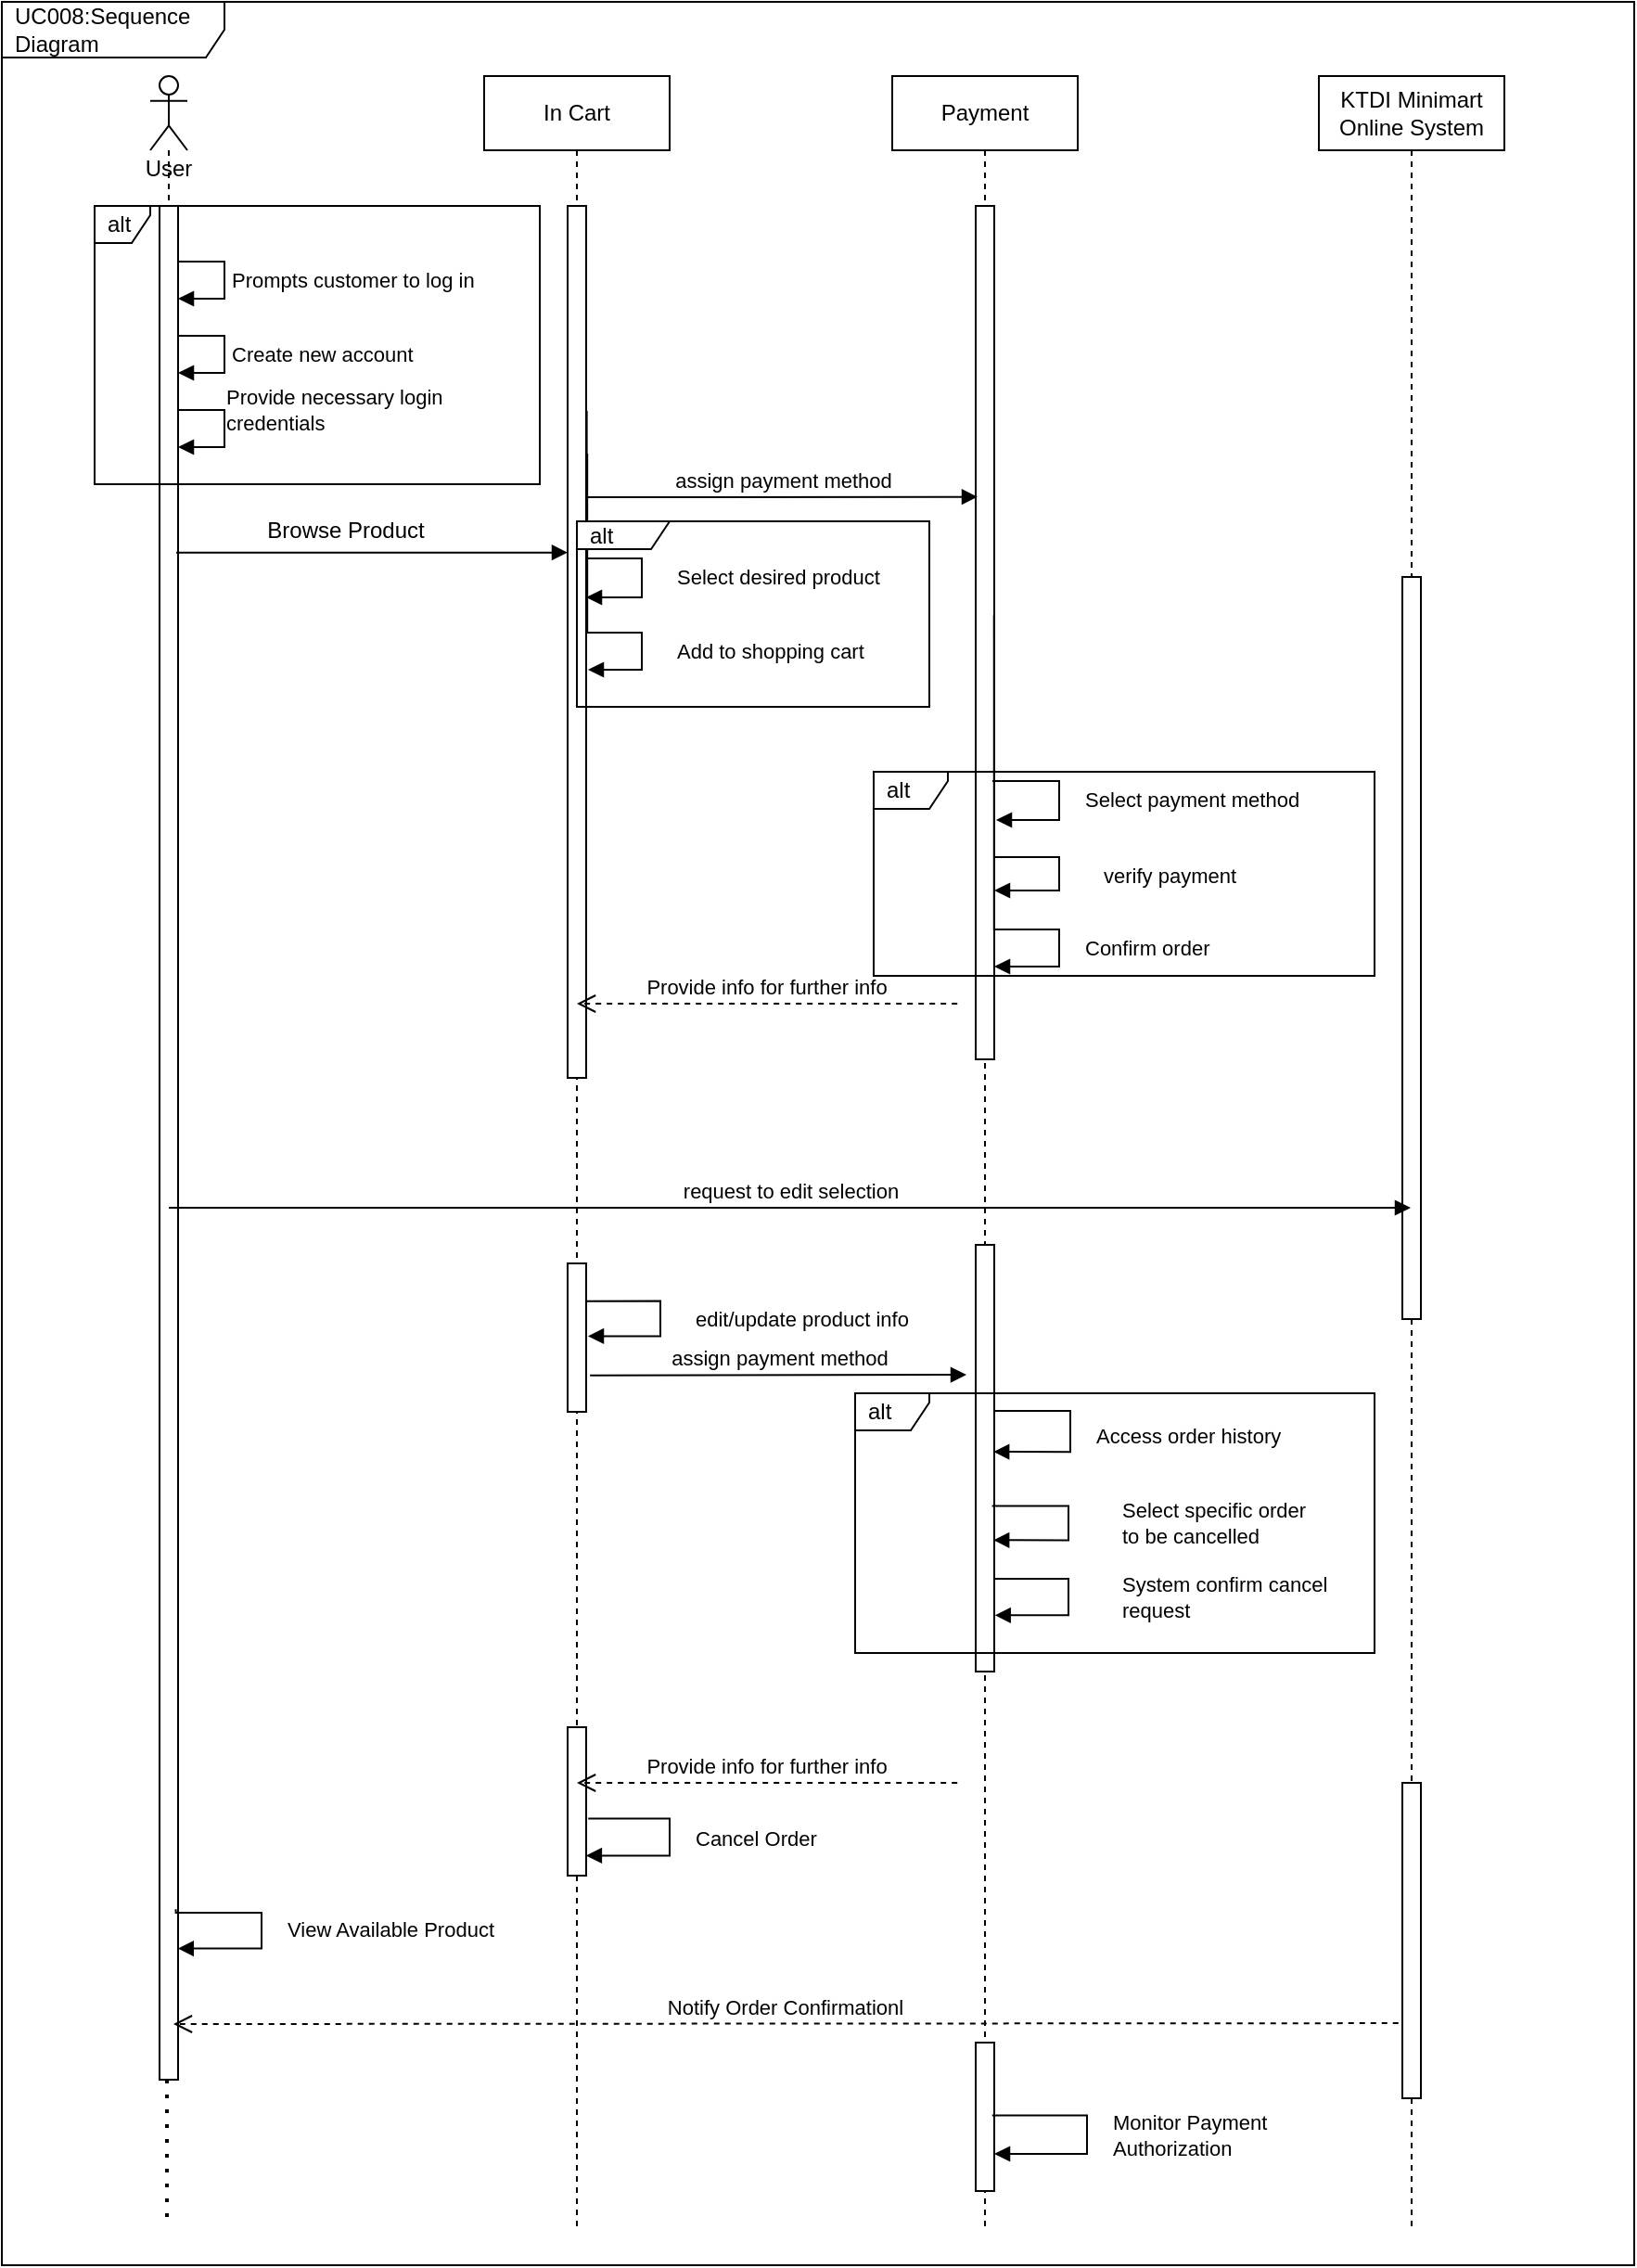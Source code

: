 <mxfile>
    <diagram id="AKoNjVMmQTnTLhGSTZ4O" name="Page-1">
        <mxGraphModel dx="768" dy="946" grid="1" gridSize="10" guides="1" tooltips="1" connect="1" arrows="1" fold="1" page="1" pageScale="1" pageWidth="850" pageHeight="1100" math="0" shadow="0">
            <root>
                <mxCell id="0"/>
                <mxCell id="1" parent="0"/>
                <mxCell id="2" value="User" style="shape=umlLifeline;participant=umlActor;perimeter=lifelinePerimeter;whiteSpace=wrap;html=1;container=1;collapsible=0;recursiveResize=0;verticalAlign=top;spacingTop=36;outlineConnect=0;" vertex="1" parent="1">
                    <mxGeometry x="110" y="120" width="20" height="1080" as="geometry"/>
                </mxCell>
                <mxCell id="3" value="" style="html=1;points=[];perimeter=orthogonalPerimeter;" vertex="1" parent="2">
                    <mxGeometry x="5" y="70" width="10" height="1010" as="geometry"/>
                </mxCell>
                <mxCell id="4" value="Create new account" style="edgeStyle=orthogonalEdgeStyle;html=1;align=left;spacingLeft=2;endArrow=block;rounded=0;entryX=1;entryY=0;" edge="1" parent="2">
                    <mxGeometry relative="1" as="geometry">
                        <mxPoint x="15" y="140" as="sourcePoint"/>
                        <Array as="points">
                            <mxPoint x="40" y="140"/>
                            <mxPoint x="40" y="160"/>
                        </Array>
                        <mxPoint x="15" y="160" as="targetPoint"/>
                    </mxGeometry>
                </mxCell>
                <mxCell id="5" value="View Available Product" style="edgeStyle=orthogonalEdgeStyle;html=1;align=left;spacingLeft=2;endArrow=block;rounded=0;entryX=0.989;entryY=0.93;entryDx=0;entryDy=0;entryPerimeter=0;exitX=0.878;exitY=0.909;exitDx=0;exitDy=0;exitPerimeter=0;" edge="1" parent="2" source="3" target="3">
                    <mxGeometry x="0.034" y="10" relative="1" as="geometry">
                        <mxPoint x="20" y="990" as="sourcePoint"/>
                        <Array as="points">
                            <mxPoint x="14" y="990"/>
                            <mxPoint x="60" y="990"/>
                            <mxPoint x="60" y="1009"/>
                        </Array>
                        <mxPoint x="20.35" y="1009.64" as="targetPoint"/>
                        <mxPoint y="-1" as="offset"/>
                    </mxGeometry>
                </mxCell>
                <mxCell id="6" value="KTDI Minimart Online System" style="shape=umlLifeline;perimeter=lifelinePerimeter;whiteSpace=wrap;html=1;container=1;collapsible=0;recursiveResize=0;outlineConnect=0;" vertex="1" parent="1">
                    <mxGeometry x="740" y="120" width="100" height="1160" as="geometry"/>
                </mxCell>
                <mxCell id="7" value="" style="html=1;points=[];perimeter=orthogonalPerimeter;" vertex="1" parent="6">
                    <mxGeometry x="45" y="270" width="10" height="400" as="geometry"/>
                </mxCell>
                <mxCell id="8" style="edgeStyle=none;html=1;" edge="1" parent="6" source="9" target="6">
                    <mxGeometry relative="1" as="geometry"/>
                </mxCell>
                <mxCell id="9" value="" style="html=1;points=[];perimeter=orthogonalPerimeter;" vertex="1" parent="6">
                    <mxGeometry x="45" y="920" width="10" height="170" as="geometry"/>
                </mxCell>
                <mxCell id="10" value="request to edit selection" style="html=1;verticalAlign=bottom;endArrow=block;" edge="1" parent="1" source="2" target="6">
                    <mxGeometry width="80" relative="1" as="geometry">
                        <mxPoint x="130" y="730" as="sourcePoint"/>
                        <mxPoint x="500" y="730" as="targetPoint"/>
                        <Array as="points">
                            <mxPoint x="280.5" y="730"/>
                            <mxPoint x="420.5" y="730"/>
                        </Array>
                    </mxGeometry>
                </mxCell>
                <mxCell id="11" value="" style="shape=umlLifeline;participant=umlActor;perimeter=lifelinePerimeter;whiteSpace=wrap;html=1;container=1;collapsible=0;recursiveResize=0;verticalAlign=top;spacingTop=36;outlineConnect=0;" vertex="1" parent="1">
                    <mxGeometry x="330" y="120" width="20" height="1160" as="geometry"/>
                </mxCell>
                <mxCell id="12" value="" style="html=1;points=[];perimeter=orthogonalPerimeter;" vertex="1" parent="11">
                    <mxGeometry x="5" y="70" width="10" height="470" as="geometry"/>
                </mxCell>
                <mxCell id="13" value="Select desired product" style="edgeStyle=orthogonalEdgeStyle;html=1;align=left;spacingLeft=2;endArrow=block;rounded=0;exitX=1.033;exitY=0.235;exitDx=0;exitDy=0;exitPerimeter=0;" edge="1" parent="11" source="12">
                    <mxGeometry x="0.488" y="15" relative="1" as="geometry">
                        <mxPoint x="20" y="260" as="sourcePoint"/>
                        <Array as="points">
                            <mxPoint x="45" y="260"/>
                            <mxPoint x="45" y="281"/>
                        </Array>
                        <mxPoint x="15" y="281" as="targetPoint"/>
                        <mxPoint as="offset"/>
                    </mxGeometry>
                </mxCell>
                <mxCell id="14" value="Add to shopping cart" style="edgeStyle=orthogonalEdgeStyle;html=1;align=left;spacingLeft=2;endArrow=block;rounded=0;exitX=1.058;exitY=0.284;exitDx=0;exitDy=0;exitPerimeter=0;" edge="1" parent="11" source="12">
                    <mxGeometry x="0.554" y="15" relative="1" as="geometry">
                        <mxPoint x="20" y="300" as="sourcePoint"/>
                        <Array as="points">
                            <mxPoint x="45" y="300"/>
                            <mxPoint x="45" y="320"/>
                        </Array>
                        <mxPoint x="16" y="320" as="targetPoint"/>
                        <mxPoint as="offset"/>
                    </mxGeometry>
                </mxCell>
                <mxCell id="15" value="Provide info for further info" style="html=1;verticalAlign=bottom;endArrow=open;dashed=1;endSize=8;exitX=0.009;exitY=0.898;exitDx=0;exitDy=0;exitPerimeter=0;" edge="1" parent="11">
                    <mxGeometry x="0.002" relative="1" as="geometry">
                        <mxPoint x="215.09" y="500.0" as="sourcePoint"/>
                        <mxPoint x="10" y="500" as="targetPoint"/>
                        <mxPoint as="offset"/>
                    </mxGeometry>
                </mxCell>
                <mxCell id="16" value="" style="html=1;points=[];perimeter=orthogonalPerimeter;" vertex="1" parent="11">
                    <mxGeometry x="5" y="640" width="10" height="80" as="geometry"/>
                </mxCell>
                <mxCell id="17" value="edit/update product info" style="edgeStyle=orthogonalEdgeStyle;html=1;align=left;spacingLeft=2;endArrow=block;rounded=0;exitX=0.989;exitY=0.254;exitDx=0;exitDy=0;exitPerimeter=0;entryX=1.1;entryY=0.49;entryDx=0;entryDy=0;entryPerimeter=0;" edge="1" parent="11" source="16" target="16">
                    <mxGeometry x="0.016" y="15" relative="1" as="geometry">
                        <mxPoint x="20" y="660" as="sourcePoint"/>
                        <Array as="points">
                            <mxPoint x="55" y="660"/>
                            <mxPoint x="55" y="679"/>
                        </Array>
                        <mxPoint x="20" y="680" as="targetPoint"/>
                        <mxPoint as="offset"/>
                    </mxGeometry>
                </mxCell>
                <mxCell id="18" value="" style="html=1;points=[];perimeter=orthogonalPerimeter;" vertex="1" parent="11">
                    <mxGeometry x="5" y="890" width="10" height="80" as="geometry"/>
                </mxCell>
                <mxCell id="19" value="Cancel Order" style="edgeStyle=orthogonalEdgeStyle;html=1;align=left;spacingLeft=2;endArrow=block;rounded=0;entryX=0.994;entryY=0.865;entryDx=0;entryDy=0;entryPerimeter=0;exitX=1.112;exitY=0.615;exitDx=0;exitDy=0;exitPerimeter=0;" edge="1" parent="11" source="18" target="18">
                    <mxGeometry x="0.005" y="10" relative="1" as="geometry">
                        <mxPoint x="20" y="940" as="sourcePoint"/>
                        <Array as="points">
                            <mxPoint x="60" y="939"/>
                            <mxPoint x="60" y="959"/>
                        </Array>
                        <mxPoint x="20.35" y="959.64" as="targetPoint"/>
                        <mxPoint as="offset"/>
                    </mxGeometry>
                </mxCell>
                <mxCell id="20" value="" style="shape=umlLifeline;participant=umlActor;perimeter=lifelinePerimeter;whiteSpace=wrap;html=1;container=1;collapsible=0;recursiveResize=0;verticalAlign=top;spacingTop=36;outlineConnect=0;" vertex="1" parent="1">
                    <mxGeometry x="550" y="120" width="20" height="1160" as="geometry"/>
                </mxCell>
                <mxCell id="21" value="" style="html=1;points=[];perimeter=orthogonalPerimeter;" vertex="1" parent="20">
                    <mxGeometry x="5" y="70" width="10" height="460" as="geometry"/>
                </mxCell>
                <mxCell id="22" value="Select payment method" style="edgeStyle=orthogonalEdgeStyle;html=1;align=left;spacingLeft=2;endArrow=block;rounded=0;" edge="1" parent="20">
                    <mxGeometry x="0.032" y="10" relative="1" as="geometry">
                        <mxPoint x="16" y="380" as="sourcePoint"/>
                        <Array as="points">
                            <mxPoint x="14" y="380"/>
                            <mxPoint x="50" y="380"/>
                            <mxPoint x="50" y="401"/>
                        </Array>
                        <mxPoint x="16" y="401" as="targetPoint"/>
                        <mxPoint as="offset"/>
                    </mxGeometry>
                </mxCell>
                <mxCell id="23" value="verify payment" style="edgeStyle=orthogonalEdgeStyle;html=1;align=left;spacingLeft=2;endArrow=block;rounded=0;" edge="1" parent="20">
                    <mxGeometry x="0.318" y="20" relative="1" as="geometry">
                        <mxPoint x="15" y="380" as="sourcePoint"/>
                        <Array as="points">
                            <mxPoint x="50" y="421"/>
                            <mxPoint x="50" y="439"/>
                        </Array>
                        <mxPoint x="15" y="439" as="targetPoint"/>
                        <mxPoint y="1" as="offset"/>
                    </mxGeometry>
                </mxCell>
                <mxCell id="24" value="Confirm order" style="edgeStyle=orthogonalEdgeStyle;html=1;align=left;spacingLeft=2;endArrow=block;rounded=0;exitX=0.987;exitY=0.479;exitDx=0;exitDy=0;exitPerimeter=0;" edge="1" parent="20" source="21">
                    <mxGeometry x="0.651" y="10" relative="1" as="geometry">
                        <mxPoint x="20.0" y="460.0" as="sourcePoint"/>
                        <Array as="points">
                            <mxPoint x="15" y="460"/>
                            <mxPoint x="50" y="460"/>
                            <mxPoint x="50" y="480"/>
                        </Array>
                        <mxPoint x="15" y="480" as="targetPoint"/>
                        <mxPoint as="offset"/>
                    </mxGeometry>
                </mxCell>
                <mxCell id="25" value="" style="html=1;points=[];perimeter=orthogonalPerimeter;" vertex="1" parent="20">
                    <mxGeometry x="5" y="630" width="10" height="230" as="geometry"/>
                </mxCell>
                <mxCell id="26" value="Access order history" style="edgeStyle=orthogonalEdgeStyle;html=1;align=left;spacingLeft=2;endArrow=block;rounded=0;exitX=1.035;exitY=0.389;exitDx=0;exitDy=0;exitPerimeter=0;entryX=0.958;entryY=0.485;entryDx=0;entryDy=0;entryPerimeter=0;" edge="1" parent="20" source="25" target="25">
                    <mxGeometry x="0.032" y="10" relative="1" as="geometry">
                        <mxPoint x="22" y="720" as="sourcePoint"/>
                        <Array as="points">
                            <mxPoint x="56" y="720"/>
                            <mxPoint x="56" y="742"/>
                        </Array>
                        <mxPoint x="22" y="741.0" as="targetPoint"/>
                        <mxPoint as="offset"/>
                    </mxGeometry>
                </mxCell>
                <mxCell id="27" value="Select specific order&lt;br&gt;to be cancelled" style="edgeStyle=orthogonalEdgeStyle;html=1;align=left;spacingLeft=2;endArrow=block;rounded=0;exitX=0.881;exitY=0.612;exitDx=0;exitDy=0;exitPerimeter=0;entryX=0.958;entryY=0.692;entryDx=0;entryDy=0;entryPerimeter=0;" edge="1" parent="20" source="25" target="25">
                    <mxGeometry y="25" relative="1" as="geometry">
                        <mxPoint x="20" y="771" as="sourcePoint"/>
                        <Array as="points">
                            <mxPoint x="55" y="771"/>
                            <mxPoint x="55" y="789"/>
                        </Array>
                        <mxPoint x="20" y="789" as="targetPoint"/>
                        <mxPoint as="offset"/>
                    </mxGeometry>
                </mxCell>
                <mxCell id="28" value="System confirm cancel&lt;br&gt;request" style="edgeStyle=orthogonalEdgeStyle;html=1;align=left;spacingLeft=2;endArrow=block;rounded=0;entryX=1.035;entryY=0.868;entryDx=0;entryDy=0;entryPerimeter=0;" edge="1" parent="20" target="25">
                    <mxGeometry x="0.005" y="25" relative="1" as="geometry">
                        <mxPoint x="15" y="810" as="sourcePoint"/>
                        <Array as="points">
                            <mxPoint x="55" y="810"/>
                            <mxPoint x="55" y="830"/>
                        </Array>
                        <mxPoint x="20.13" y="829.66" as="targetPoint"/>
                        <mxPoint as="offset"/>
                    </mxGeometry>
                </mxCell>
                <mxCell id="29" value="" style="html=1;points=[];perimeter=orthogonalPerimeter;" vertex="1" parent="20">
                    <mxGeometry x="5" y="1060" width="10" height="80" as="geometry"/>
                </mxCell>
                <mxCell id="30" value="Monitor Payment&amp;nbsp;&lt;br&gt;Authorization" style="edgeStyle=orthogonalEdgeStyle;html=1;align=left;spacingLeft=2;endArrow=block;rounded=0;exitX=0.887;exitY=0.49;exitDx=0;exitDy=0;exitPerimeter=0;" edge="1" parent="20" source="29" target="29">
                    <mxGeometry x="0.005" y="10" relative="1" as="geometry">
                        <mxPoint x="21.18" y="1100.04" as="sourcePoint"/>
                        <Array as="points">
                            <mxPoint x="65" y="1099"/>
                            <mxPoint x="65" y="1120"/>
                        </Array>
                        <mxPoint x="20" y="1120.04" as="targetPoint"/>
                        <mxPoint as="offset"/>
                    </mxGeometry>
                </mxCell>
                <mxCell id="31" value="Prompts customer to log in" style="edgeStyle=orthogonalEdgeStyle;html=1;align=left;spacingLeft=2;endArrow=block;rounded=0;entryX=1;entryY=0;" edge="1" parent="1">
                    <mxGeometry relative="1" as="geometry">
                        <mxPoint x="125" y="220" as="sourcePoint"/>
                        <Array as="points">
                            <mxPoint x="150" y="220"/>
                            <mxPoint x="150" y="240"/>
                        </Array>
                        <mxPoint x="125" y="240" as="targetPoint"/>
                    </mxGeometry>
                </mxCell>
                <mxCell id="32" value="Provide necessary login &lt;br&gt;credentials" style="edgeStyle=orthogonalEdgeStyle;html=1;align=left;spacingLeft=2;endArrow=block;rounded=0;exitX=1;exitY=0.136;exitDx=0;exitDy=0;exitPerimeter=0;" edge="1" parent="1" source="3">
                    <mxGeometry x="0.002" relative="1" as="geometry">
                        <mxPoint x="130" y="300" as="sourcePoint"/>
                        <Array as="points">
                            <mxPoint x="150" y="300"/>
                            <mxPoint x="150" y="320"/>
                        </Array>
                        <mxPoint x="125" y="320" as="targetPoint"/>
                        <mxPoint as="offset"/>
                    </mxGeometry>
                </mxCell>
                <mxCell id="33" value="" style="html=1;verticalAlign=bottom;endArrow=block;exitX=0.9;exitY=0.185;exitDx=0;exitDy=0;exitPerimeter=0;" edge="1" parent="1" source="3" target="12">
                    <mxGeometry width="80" relative="1" as="geometry">
                        <mxPoint x="130" y="340" as="sourcePoint"/>
                        <mxPoint x="340" y="340" as="targetPoint"/>
                        <mxPoint as="offset"/>
                    </mxGeometry>
                </mxCell>
                <mxCell id="34" value="Browse Product" style="text;html=1;align=center;verticalAlign=middle;resizable=0;points=[];autosize=1;strokeColor=none;fillColor=none;" vertex="1" parent="1">
                    <mxGeometry x="160" y="350" width="110" height="30" as="geometry"/>
                </mxCell>
                <mxCell id="35" value="assign payment method" style="html=1;verticalAlign=bottom;endArrow=block;exitX=0.982;exitY=0.334;exitDx=0;exitDy=0;exitPerimeter=0;entryX=0.1;entryY=0.341;entryDx=0;entryDy=0;entryPerimeter=0;" edge="1" parent="1" source="12" target="21">
                    <mxGeometry x="0.005" width="80" relative="1" as="geometry">
                        <mxPoint x="435.0" y="460.34" as="sourcePoint"/>
                        <mxPoint x="540" y="347" as="targetPoint"/>
                        <mxPoint as="offset"/>
                    </mxGeometry>
                </mxCell>
                <mxCell id="36" value="assign payment method" style="html=1;verticalAlign=bottom;endArrow=block;exitX=1.211;exitY=0.754;exitDx=0;exitDy=0;exitPerimeter=0;" edge="1" parent="1" source="16">
                    <mxGeometry x="0.005" width="80" relative="1" as="geometry">
                        <mxPoint x="350.0" y="820.12" as="sourcePoint"/>
                        <mxPoint x="550" y="820" as="targetPoint"/>
                        <mxPoint as="offset"/>
                    </mxGeometry>
                </mxCell>
                <mxCell id="37" value="Provide info for further info" style="html=1;verticalAlign=bottom;endArrow=open;dashed=1;endSize=8;exitX=0.009;exitY=0.898;exitDx=0;exitDy=0;exitPerimeter=0;" edge="1" parent="1">
                    <mxGeometry x="0.002" relative="1" as="geometry">
                        <mxPoint x="545.09" y="1040" as="sourcePoint"/>
                        <mxPoint x="340" y="1040" as="targetPoint"/>
                        <mxPoint as="offset"/>
                    </mxGeometry>
                </mxCell>
                <mxCell id="38" value="Notify Order Confirmationl" style="html=1;verticalAlign=bottom;endArrow=open;dashed=1;endSize=8;exitX=-0.213;exitY=0.762;exitDx=0;exitDy=0;exitPerimeter=0;" edge="1" parent="1" source="9">
                    <mxGeometry x="0.002" relative="1" as="geometry">
                        <mxPoint x="790" y="1160" as="sourcePoint"/>
                        <mxPoint x="122.46" y="1170" as="targetPoint"/>
                        <mxPoint as="offset"/>
                    </mxGeometry>
                </mxCell>
                <mxCell id="39" value="" style="endArrow=none;dashed=1;html=1;dashPattern=1 3;strokeWidth=2;" edge="1" parent="1">
                    <mxGeometry width="50" height="50" relative="1" as="geometry">
                        <mxPoint x="119" y="1200" as="sourcePoint"/>
                        <mxPoint x="119" y="1280" as="targetPoint"/>
                    </mxGeometry>
                </mxCell>
                <mxCell id="40" value="alt" style="shape=umlFrame;whiteSpace=wrap;html=1;width=30;height=20;boundedLbl=1;verticalAlign=middle;align=left;spacingLeft=5;" vertex="1" parent="1">
                    <mxGeometry x="80" y="190" width="240" height="150" as="geometry"/>
                </mxCell>
                <mxCell id="41" value="alt" style="shape=umlFrame;whiteSpace=wrap;html=1;width=50;height=15;boundedLbl=1;verticalAlign=middle;align=left;spacingLeft=5;" vertex="1" parent="1">
                    <mxGeometry x="340" y="360" width="190" height="100" as="geometry"/>
                </mxCell>
                <mxCell id="42" value="alt" style="shape=umlFrame;whiteSpace=wrap;html=1;width=40;height=20;boundedLbl=1;verticalAlign=middle;align=left;spacingLeft=5;" vertex="1" parent="1">
                    <mxGeometry x="500" y="495" width="270" height="110" as="geometry"/>
                </mxCell>
                <mxCell id="43" value="alt" style="shape=umlFrame;whiteSpace=wrap;html=1;width=40;height=20;boundedLbl=1;verticalAlign=middle;align=left;spacingLeft=5;" vertex="1" parent="1">
                    <mxGeometry x="490" y="830" width="280" height="140" as="geometry"/>
                </mxCell>
                <mxCell id="44" value="UC008:Sequence Diagram" style="shape=umlFrame;whiteSpace=wrap;html=1;width=120;height=30;boundedLbl=1;verticalAlign=middle;align=left;spacingLeft=5;" vertex="1" parent="1">
                    <mxGeometry x="30" y="80" width="880" height="1220" as="geometry"/>
                </mxCell>
                <mxCell id="45" value="In Cart" style="rounded=0;whiteSpace=wrap;html=1;" vertex="1" parent="1">
                    <mxGeometry x="290" y="120" width="100" height="40" as="geometry"/>
                </mxCell>
                <mxCell id="46" value="Payment" style="rounded=0;whiteSpace=wrap;html=1;" vertex="1" parent="1">
                    <mxGeometry x="510" y="120" width="100" height="40" as="geometry"/>
                </mxCell>
            </root>
        </mxGraphModel>
    </diagram>
</mxfile>